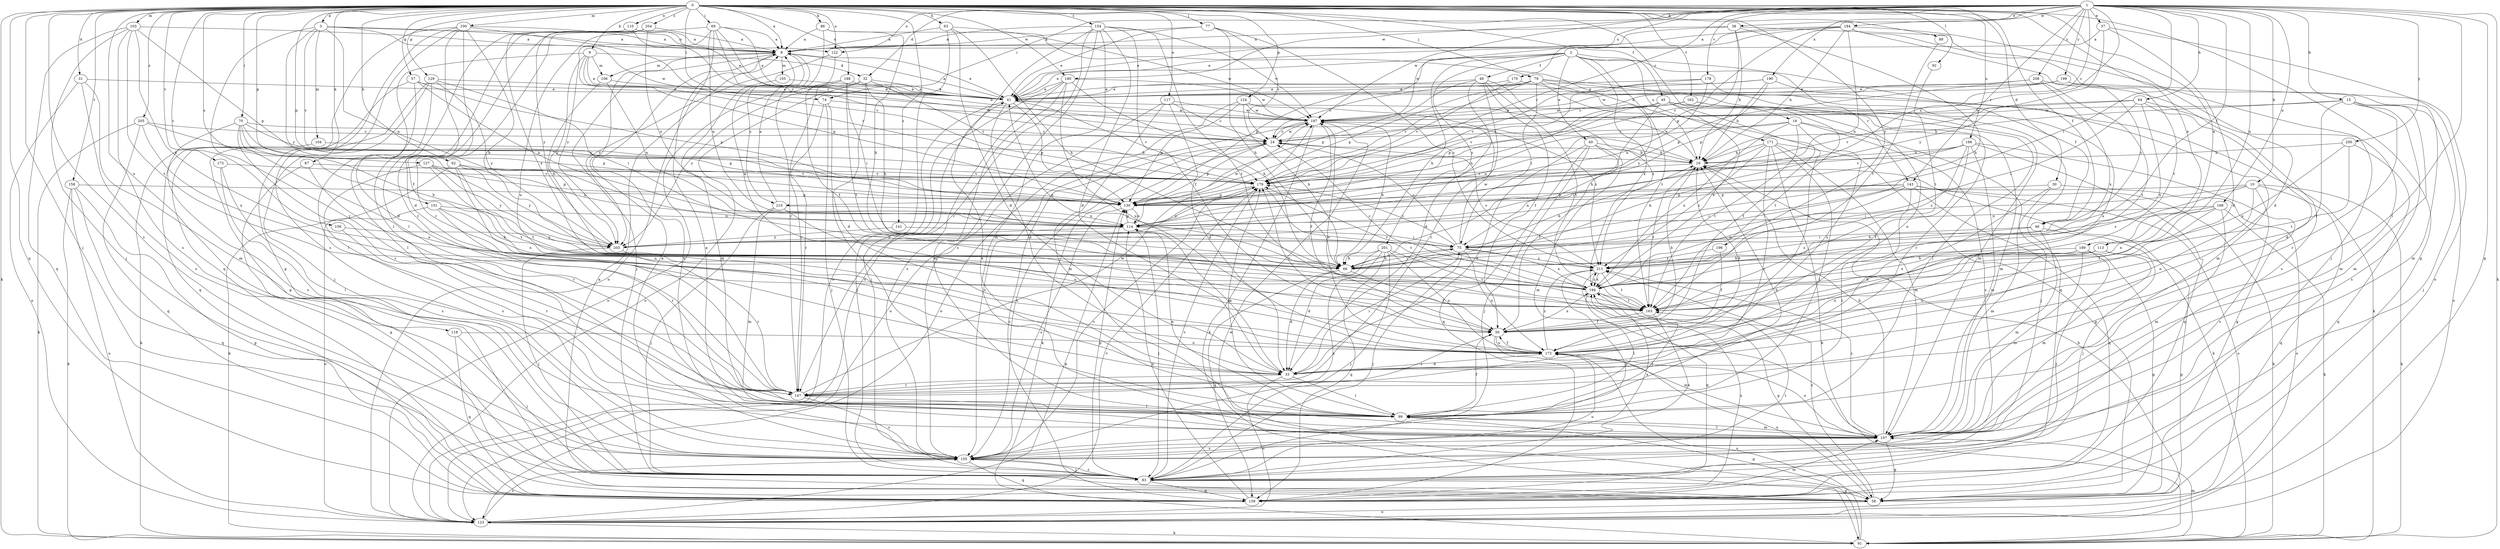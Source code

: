 strict digraph  {
0;
1;
2;
3;
8;
9;
10;
15;
16;
19;
24;
30;
31;
32;
33;
37;
38;
40;
41;
45;
46;
49;
50;
57;
58;
62;
63;
64;
66;
69;
70;
74;
75;
77;
79;
83;
86;
87;
88;
91;
92;
99;
100;
103;
104;
105;
106;
107;
110;
113;
114;
117;
118;
122;
123;
124;
127;
129;
130;
139;
141;
143;
147;
151;
154;
155;
156;
158;
162;
163;
166;
168;
170;
171;
172;
173;
178;
179;
180;
184;
187;
188;
189;
190;
194;
196;
199;
200;
201;
203;
204;
205;
208;
210;
211;
0 -> 3  [label=a];
0 -> 8  [label=a];
0 -> 9  [label=b];
0 -> 19  [label=c];
0 -> 30  [label=d];
0 -> 31  [label=d];
0 -> 45  [label=f];
0 -> 46  [label=f];
0 -> 57  [label=g];
0 -> 58  [label=g];
0 -> 62  [label=h];
0 -> 63  [label=h];
0 -> 69  [label=i];
0 -> 70  [label=i];
0 -> 74  [label=i];
0 -> 77  [label=j];
0 -> 79  [label=j];
0 -> 83  [label=j];
0 -> 86  [label=k];
0 -> 87  [label=k];
0 -> 88  [label=k];
0 -> 91  [label=k];
0 -> 92  [label=l];
0 -> 100  [label=m];
0 -> 103  [label=m];
0 -> 110  [label=n];
0 -> 113  [label=n];
0 -> 117  [label=o];
0 -> 118  [label=o];
0 -> 122  [label=o];
0 -> 124  [label=p];
0 -> 127  [label=p];
0 -> 129  [label=p];
0 -> 130  [label=p];
0 -> 139  [label=q];
0 -> 141  [label=r];
0 -> 151  [label=s];
0 -> 154  [label=s];
0 -> 155  [label=s];
0 -> 156  [label=t];
0 -> 158  [label=t];
0 -> 162  [label=t];
0 -> 166  [label=u];
0 -> 173  [label=v];
0 -> 180  [label=w];
0 -> 188  [label=x];
0 -> 189  [label=x];
0 -> 196  [label=y];
0 -> 204  [label=z];
0 -> 205  [label=z];
1 -> 10  [label=b];
1 -> 15  [label=b];
1 -> 24  [label=c];
1 -> 32  [label=d];
1 -> 37  [label=e];
1 -> 38  [label=e];
1 -> 46  [label=f];
1 -> 58  [label=g];
1 -> 64  [label=h];
1 -> 74  [label=i];
1 -> 75  [label=i];
1 -> 91  [label=k];
1 -> 99  [label=l];
1 -> 113  [label=n];
1 -> 122  [label=o];
1 -> 143  [label=r];
1 -> 168  [label=u];
1 -> 170  [label=u];
1 -> 178  [label=v];
1 -> 179  [label=v];
1 -> 180  [label=w];
1 -> 184  [label=w];
1 -> 187  [label=w];
1 -> 190  [label=x];
1 -> 199  [label=y];
1 -> 200  [label=y];
1 -> 208  [label=z];
1 -> 210  [label=z];
2 -> 40  [label=e];
2 -> 41  [label=e];
2 -> 46  [label=f];
2 -> 49  [label=f];
2 -> 66  [label=h];
2 -> 130  [label=p];
2 -> 143  [label=r];
2 -> 163  [label=t];
2 -> 171  [label=u];
2 -> 194  [label=x];
2 -> 201  [label=y];
3 -> 8  [label=a];
3 -> 104  [label=m];
3 -> 114  [label=n];
3 -> 122  [label=o];
3 -> 147  [label=r];
3 -> 179  [label=v];
3 -> 187  [label=w];
3 -> 203  [label=y];
8 -> 41  [label=e];
8 -> 83  [label=j];
8 -> 105  [label=m];
8 -> 106  [label=m];
8 -> 155  [label=s];
8 -> 210  [label=z];
9 -> 32  [label=d];
9 -> 33  [label=d];
9 -> 41  [label=e];
9 -> 106  [label=m];
9 -> 130  [label=p];
9 -> 179  [label=v];
9 -> 203  [label=y];
10 -> 75  [label=i];
10 -> 91  [label=k];
10 -> 130  [label=p];
10 -> 139  [label=q];
10 -> 155  [label=s];
10 -> 172  [label=u];
10 -> 211  [label=z];
15 -> 16  [label=b];
15 -> 50  [label=f];
15 -> 83  [label=j];
15 -> 107  [label=m];
15 -> 147  [label=r];
15 -> 155  [label=s];
15 -> 187  [label=w];
16 -> 41  [label=e];
16 -> 91  [label=k];
16 -> 163  [label=t];
16 -> 179  [label=v];
19 -> 24  [label=c];
19 -> 83  [label=j];
19 -> 114  [label=n];
19 -> 155  [label=s];
19 -> 163  [label=t];
19 -> 172  [label=u];
19 -> 194  [label=x];
24 -> 16  [label=b];
24 -> 91  [label=k];
24 -> 130  [label=p];
24 -> 155  [label=s];
24 -> 187  [label=w];
30 -> 33  [label=d];
30 -> 107  [label=m];
30 -> 123  [label=o];
30 -> 130  [label=p];
31 -> 41  [label=e];
31 -> 107  [label=m];
31 -> 123  [label=o];
31 -> 155  [label=s];
32 -> 33  [label=d];
32 -> 41  [label=e];
32 -> 66  [label=h];
32 -> 123  [label=o];
32 -> 179  [label=v];
32 -> 203  [label=y];
33 -> 75  [label=i];
33 -> 99  [label=l];
33 -> 114  [label=n];
33 -> 123  [label=o];
33 -> 147  [label=r];
37 -> 8  [label=a];
37 -> 33  [label=d];
37 -> 123  [label=o];
37 -> 203  [label=y];
38 -> 8  [label=a];
38 -> 16  [label=b];
38 -> 41  [label=e];
38 -> 66  [label=h];
38 -> 83  [label=j];
38 -> 130  [label=p];
40 -> 16  [label=b];
40 -> 33  [label=d];
40 -> 50  [label=f];
40 -> 83  [label=j];
40 -> 107  [label=m];
40 -> 139  [label=q];
41 -> 8  [label=a];
41 -> 33  [label=d];
41 -> 83  [label=j];
41 -> 130  [label=p];
41 -> 179  [label=v];
41 -> 187  [label=w];
45 -> 50  [label=f];
45 -> 66  [label=h];
45 -> 107  [label=m];
45 -> 114  [label=n];
45 -> 147  [label=r];
45 -> 187  [label=w];
45 -> 194  [label=x];
46 -> 75  [label=i];
46 -> 83  [label=j];
46 -> 107  [label=m];
46 -> 211  [label=z];
49 -> 33  [label=d];
49 -> 41  [label=e];
49 -> 50  [label=f];
49 -> 130  [label=p];
49 -> 147  [label=r];
49 -> 163  [label=t];
49 -> 211  [label=z];
50 -> 16  [label=b];
50 -> 107  [label=m];
50 -> 147  [label=r];
50 -> 172  [label=u];
50 -> 179  [label=v];
50 -> 194  [label=x];
57 -> 41  [label=e];
57 -> 99  [label=l];
57 -> 114  [label=n];
57 -> 130  [label=p];
57 -> 139  [label=q];
58 -> 8  [label=a];
58 -> 123  [label=o];
58 -> 172  [label=u];
58 -> 211  [label=z];
62 -> 91  [label=k];
62 -> 114  [label=n];
62 -> 163  [label=t];
62 -> 172  [label=u];
62 -> 179  [label=v];
62 -> 203  [label=y];
63 -> 8  [label=a];
63 -> 33  [label=d];
63 -> 66  [label=h];
63 -> 123  [label=o];
63 -> 187  [label=w];
64 -> 33  [label=d];
64 -> 75  [label=i];
64 -> 107  [label=m];
64 -> 179  [label=v];
64 -> 187  [label=w];
64 -> 194  [label=x];
66 -> 16  [label=b];
66 -> 33  [label=d];
66 -> 50  [label=f];
66 -> 75  [label=i];
66 -> 139  [label=q];
69 -> 8  [label=a];
69 -> 16  [label=b];
69 -> 24  [label=c];
69 -> 41  [label=e];
69 -> 114  [label=n];
69 -> 123  [label=o];
69 -> 147  [label=r];
69 -> 203  [label=y];
70 -> 24  [label=c];
70 -> 66  [label=h];
70 -> 130  [label=p];
70 -> 147  [label=r];
70 -> 155  [label=s];
70 -> 172  [label=u];
70 -> 179  [label=v];
74 -> 83  [label=j];
74 -> 99  [label=l];
74 -> 147  [label=r];
74 -> 187  [label=w];
75 -> 24  [label=c];
75 -> 66  [label=h];
75 -> 83  [label=j];
75 -> 172  [label=u];
75 -> 179  [label=v];
75 -> 187  [label=w];
75 -> 194  [label=x];
75 -> 211  [label=z];
77 -> 8  [label=a];
77 -> 24  [label=c];
77 -> 41  [label=e];
77 -> 66  [label=h];
77 -> 211  [label=z];
79 -> 24  [label=c];
79 -> 41  [label=e];
79 -> 75  [label=i];
79 -> 91  [label=k];
79 -> 107  [label=m];
79 -> 130  [label=p];
79 -> 139  [label=q];
79 -> 172  [label=u];
79 -> 179  [label=v];
83 -> 58  [label=g];
83 -> 130  [label=p];
83 -> 139  [label=q];
83 -> 155  [label=s];
83 -> 163  [label=t];
83 -> 172  [label=u];
83 -> 179  [label=v];
83 -> 194  [label=x];
86 -> 8  [label=a];
86 -> 16  [label=b];
86 -> 66  [label=h];
86 -> 147  [label=r];
87 -> 58  [label=g];
87 -> 147  [label=r];
87 -> 179  [label=v];
88 -> 163  [label=t];
91 -> 107  [label=m];
91 -> 172  [label=u];
91 -> 187  [label=w];
92 -> 163  [label=t];
99 -> 16  [label=b];
99 -> 41  [label=e];
99 -> 50  [label=f];
99 -> 58  [label=g];
99 -> 107  [label=m];
99 -> 114  [label=n];
99 -> 179  [label=v];
100 -> 8  [label=a];
100 -> 33  [label=d];
100 -> 50  [label=f];
100 -> 58  [label=g];
100 -> 66  [label=h];
100 -> 139  [label=q];
100 -> 155  [label=s];
100 -> 179  [label=v];
103 -> 8  [label=a];
103 -> 83  [label=j];
103 -> 130  [label=p];
103 -> 139  [label=q];
103 -> 155  [label=s];
103 -> 163  [label=t];
103 -> 211  [label=z];
104 -> 16  [label=b];
104 -> 91  [label=k];
105 -> 41  [label=e];
105 -> 107  [label=m];
106 -> 41  [label=e];
106 -> 66  [label=h];
106 -> 114  [label=n];
107 -> 8  [label=a];
107 -> 16  [label=b];
107 -> 58  [label=g];
107 -> 99  [label=l];
107 -> 155  [label=s];
107 -> 172  [label=u];
107 -> 211  [label=z];
110 -> 8  [label=a];
110 -> 24  [label=c];
110 -> 41  [label=e];
110 -> 99  [label=l];
110 -> 194  [label=x];
110 -> 203  [label=y];
113 -> 58  [label=g];
113 -> 66  [label=h];
113 -> 107  [label=m];
113 -> 172  [label=u];
113 -> 194  [label=x];
114 -> 75  [label=i];
114 -> 83  [label=j];
114 -> 130  [label=p];
114 -> 187  [label=w];
114 -> 203  [label=y];
117 -> 24  [label=c];
117 -> 33  [label=d];
117 -> 107  [label=m];
117 -> 123  [label=o];
117 -> 187  [label=w];
118 -> 83  [label=j];
118 -> 139  [label=q];
118 -> 172  [label=u];
122 -> 50  [label=f];
122 -> 203  [label=y];
123 -> 16  [label=b];
123 -> 91  [label=k];
123 -> 130  [label=p];
123 -> 155  [label=s];
123 -> 179  [label=v];
124 -> 66  [label=h];
124 -> 123  [label=o];
124 -> 130  [label=p];
124 -> 187  [label=w];
124 -> 211  [label=z];
127 -> 130  [label=p];
127 -> 155  [label=s];
127 -> 163  [label=t];
127 -> 179  [label=v];
127 -> 203  [label=y];
129 -> 41  [label=e];
129 -> 58  [label=g];
129 -> 75  [label=i];
129 -> 83  [label=j];
129 -> 99  [label=l];
129 -> 203  [label=y];
130 -> 114  [label=n];
130 -> 155  [label=s];
139 -> 24  [label=c];
139 -> 107  [label=m];
139 -> 114  [label=n];
139 -> 194  [label=x];
141 -> 75  [label=i];
141 -> 203  [label=y];
143 -> 75  [label=i];
143 -> 91  [label=k];
143 -> 99  [label=l];
143 -> 114  [label=n];
143 -> 123  [label=o];
143 -> 130  [label=p];
143 -> 139  [label=q];
143 -> 194  [label=x];
147 -> 99  [label=l];
147 -> 155  [label=s];
147 -> 187  [label=w];
151 -> 66  [label=h];
151 -> 114  [label=n];
151 -> 123  [label=o];
151 -> 147  [label=r];
151 -> 194  [label=x];
154 -> 8  [label=a];
154 -> 33  [label=d];
154 -> 50  [label=f];
154 -> 107  [label=m];
154 -> 123  [label=o];
154 -> 147  [label=r];
154 -> 155  [label=s];
154 -> 163  [label=t];
154 -> 187  [label=w];
155 -> 8  [label=a];
155 -> 83  [label=j];
155 -> 139  [label=q];
155 -> 179  [label=v];
155 -> 194  [label=x];
156 -> 147  [label=r];
156 -> 203  [label=y];
158 -> 58  [label=g];
158 -> 91  [label=k];
158 -> 123  [label=o];
158 -> 130  [label=p];
158 -> 139  [label=q];
162 -> 99  [label=l];
162 -> 130  [label=p];
162 -> 163  [label=t];
162 -> 172  [label=u];
162 -> 179  [label=v];
162 -> 187  [label=w];
163 -> 50  [label=f];
163 -> 99  [label=l];
166 -> 16  [label=b];
166 -> 50  [label=f];
166 -> 58  [label=g];
166 -> 66  [label=h];
166 -> 107  [label=m];
166 -> 139  [label=q];
166 -> 179  [label=v];
166 -> 211  [label=z];
168 -> 66  [label=h];
168 -> 91  [label=k];
168 -> 107  [label=m];
168 -> 114  [label=n];
168 -> 163  [label=t];
168 -> 194  [label=x];
170 -> 41  [label=e];
170 -> 179  [label=v];
170 -> 203  [label=y];
171 -> 16  [label=b];
171 -> 58  [label=g];
171 -> 75  [label=i];
171 -> 91  [label=k];
171 -> 99  [label=l];
171 -> 107  [label=m];
171 -> 147  [label=r];
171 -> 211  [label=z];
172 -> 16  [label=b];
172 -> 33  [label=d];
172 -> 50  [label=f];
172 -> 187  [label=w];
172 -> 211  [label=z];
173 -> 99  [label=l];
173 -> 155  [label=s];
173 -> 179  [label=v];
178 -> 41  [label=e];
178 -> 114  [label=n];
178 -> 172  [label=u];
178 -> 179  [label=v];
179 -> 130  [label=p];
179 -> 163  [label=t];
179 -> 203  [label=y];
180 -> 41  [label=e];
180 -> 66  [label=h];
180 -> 83  [label=j];
180 -> 107  [label=m];
180 -> 155  [label=s];
180 -> 172  [label=u];
180 -> 187  [label=w];
184 -> 8  [label=a];
184 -> 16  [label=b];
184 -> 33  [label=d];
184 -> 41  [label=e];
184 -> 114  [label=n];
184 -> 163  [label=t];
184 -> 179  [label=v];
184 -> 187  [label=w];
184 -> 211  [label=z];
187 -> 24  [label=c];
187 -> 50  [label=f];
187 -> 66  [label=h];
187 -> 91  [label=k];
187 -> 155  [label=s];
188 -> 41  [label=e];
188 -> 75  [label=i];
188 -> 123  [label=o];
188 -> 147  [label=r];
188 -> 163  [label=t];
189 -> 58  [label=g];
189 -> 66  [label=h];
189 -> 83  [label=j];
189 -> 107  [label=m];
189 -> 163  [label=t];
189 -> 172  [label=u];
190 -> 16  [label=b];
190 -> 41  [label=e];
190 -> 107  [label=m];
190 -> 130  [label=p];
190 -> 179  [label=v];
194 -> 8  [label=a];
194 -> 24  [label=c];
194 -> 41  [label=e];
194 -> 58  [label=g];
194 -> 99  [label=l];
194 -> 163  [label=t];
194 -> 179  [label=v];
194 -> 211  [label=z];
196 -> 50  [label=f];
196 -> 211  [label=z];
199 -> 24  [label=c];
199 -> 41  [label=e];
199 -> 107  [label=m];
199 -> 123  [label=o];
199 -> 187  [label=w];
200 -> 16  [label=b];
200 -> 139  [label=q];
200 -> 163  [label=t];
200 -> 194  [label=x];
201 -> 33  [label=d];
201 -> 66  [label=h];
201 -> 83  [label=j];
201 -> 139  [label=q];
201 -> 155  [label=s];
201 -> 163  [label=t];
201 -> 172  [label=u];
203 -> 83  [label=j];
203 -> 147  [label=r];
204 -> 8  [label=a];
204 -> 99  [label=l];
204 -> 114  [label=n];
204 -> 147  [label=r];
204 -> 172  [label=u];
205 -> 24  [label=c];
205 -> 91  [label=k];
205 -> 130  [label=p];
205 -> 139  [label=q];
205 -> 194  [label=x];
208 -> 41  [label=e];
208 -> 130  [label=p];
208 -> 155  [label=s];
208 -> 163  [label=t];
208 -> 194  [label=x];
210 -> 8  [label=a];
210 -> 83  [label=j];
210 -> 107  [label=m];
210 -> 114  [label=n];
210 -> 172  [label=u];
211 -> 24  [label=c];
211 -> 139  [label=q];
211 -> 155  [label=s];
211 -> 163  [label=t];
211 -> 194  [label=x];
}
